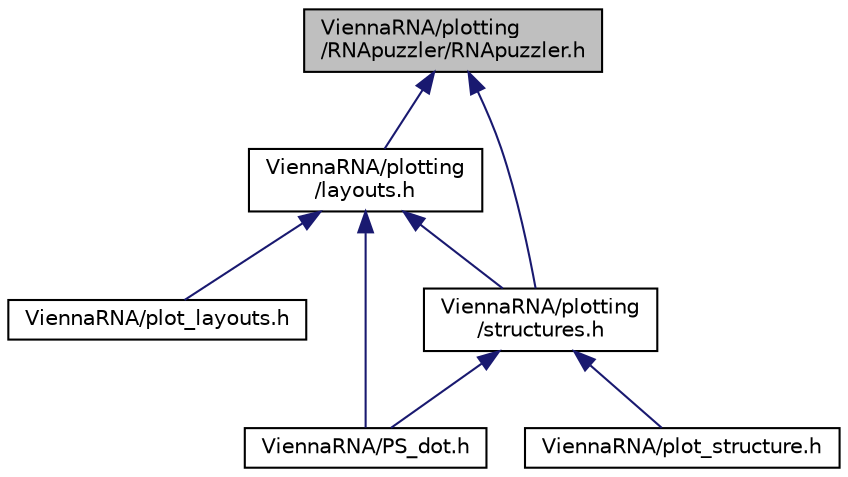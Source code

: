 digraph "ViennaRNA/plotting/RNApuzzler/RNApuzzler.h"
{
 // INTERACTIVE_SVG=YES
 // LATEX_PDF_SIZE
  bgcolor="transparent";
  edge [fontname="Helvetica",fontsize="10",labelfontname="Helvetica",labelfontsize="10"];
  node [fontname="Helvetica",fontsize="10",shape=record];
  Node1 [label="ViennaRNA/plotting\l/RNApuzzler/RNApuzzler.h",height=0.2,width=0.4,color="black", fillcolor="grey75", style="filled", fontcolor="black",tooltip="Implementation of the RNApuzzler RNA secondary structure layout algorithm ."];
  Node1 -> Node2 [dir="back",color="midnightblue",fontsize="10",style="solid"];
  Node2 [label="ViennaRNA/plotting\l/layouts.h",height=0.2,width=0.4,color="black",URL="$layouts_8h.html",tooltip="Secondary structure plot layout algorithms."];
  Node2 -> Node3 [dir="back",color="midnightblue",fontsize="10",style="solid"];
  Node3 [label="ViennaRNA/plot_layouts.h",height=0.2,width=0.4,color="black",URL="$plot__layouts_8h.html",tooltip="Use ViennaRNA/plotting/layouts.h instead."];
  Node2 -> Node4 [dir="back",color="midnightblue",fontsize="10",style="solid"];
  Node4 [label="ViennaRNA/PS_dot.h",height=0.2,width=0.4,color="black",URL="$PS__dot_8h.html",tooltip="Use ViennaRNA/plotting/probabilities.h instead."];
  Node2 -> Node5 [dir="back",color="midnightblue",fontsize="10",style="solid"];
  Node5 [label="ViennaRNA/plotting\l/structures.h",height=0.2,width=0.4,color="black",URL="$plotting_2structures_8h.html",tooltip="Various functions for plotting RNA secondary structures."];
  Node5 -> Node6 [dir="back",color="midnightblue",fontsize="10",style="solid"];
  Node6 [label="ViennaRNA/plot_structure.h",height=0.2,width=0.4,color="black",URL="$plot__structure_8h.html",tooltip="Use ViennaRNA/plotting/structures.h instead."];
  Node5 -> Node4 [dir="back",color="midnightblue",fontsize="10",style="solid"];
  Node1 -> Node5 [dir="back",color="midnightblue",fontsize="10",style="solid"];
}

